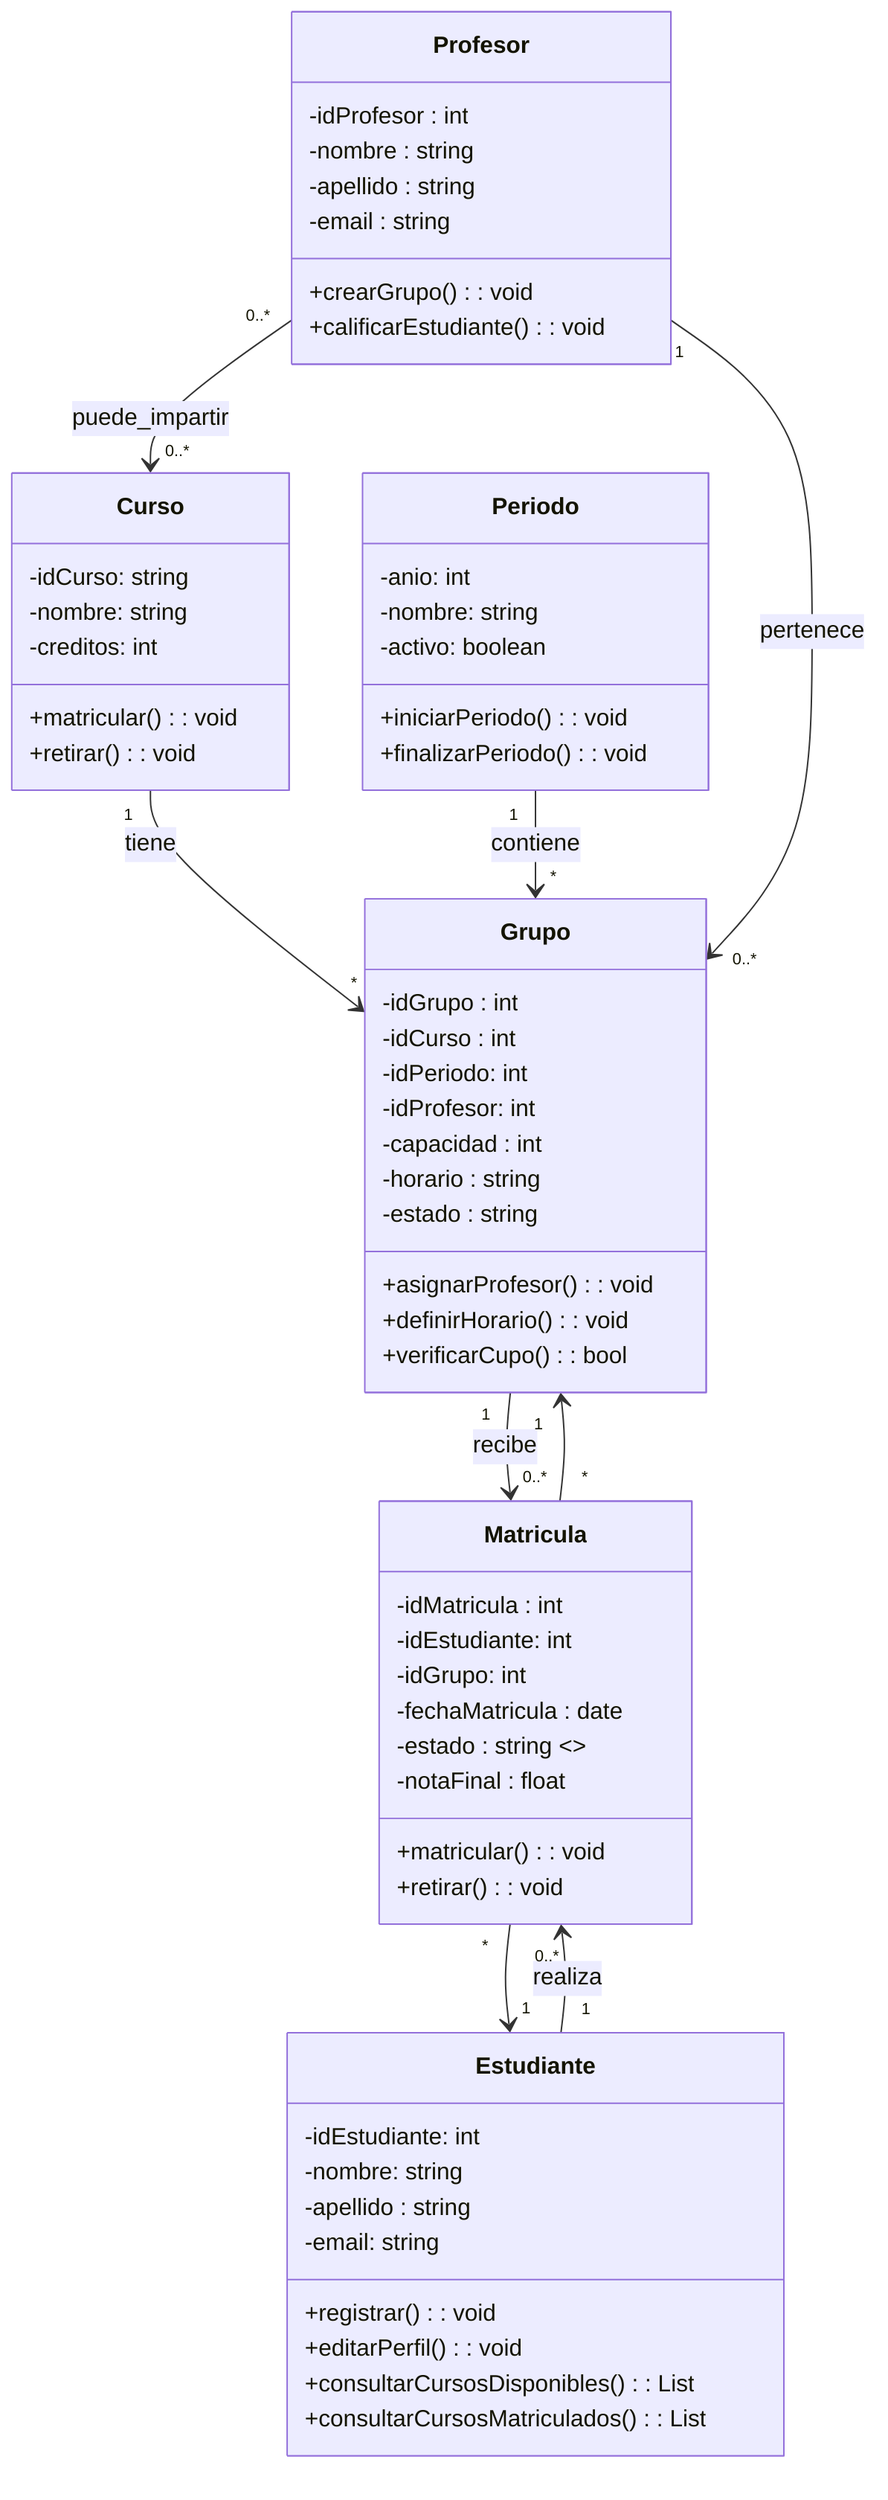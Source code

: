 classDiagram
    class Profesor {
        -idProfesor : int
        -nombre : string
        -apellido : string
        -email : string
        +crearGrupo() : void
        +calificarEstudiante(): void
    }

    class Estudiante {
        -idEstudiante: int
        -nombre: string
        -apellido : string
        -email: string
        +registrar(): void
        +editarPerfil(): void
        +consultarCursosDisponibles(): List<Curso>
        +consultarCursosMatriculados(): List<Curso>
    }
 
    class Curso {
        -idCurso: string
        -nombre: string
        -creditos: int
        +matricular(): void
        +retirar(): void
    }

    class Periodo {
        -anio: int
        -nombre: string
        -activo: boolean
        +iniciarPeriodo(): void
        +finalizarPeriodo(): void
    }

    class Grupo {
        -idGrupo : int
        -idCurso : int
        -idPeriodo: int
        -idProfesor: int
        -capacidad : int
        -horario : string
        -estado : string
        +asignarProfesor() : void
        +definirHorario(): void
        +verificarCupo() : bool
    }

    class Matricula {
        -idMatricula : int
        -idEstudiante: int
        -idGrupo: int
        -fechaMatricula : date
        -estado : string  <<ej: "Matriculado","Retirado">>
        -notaFinal : float
        +matricular() : void
        +retirar() : void
    }
    
    %% Relaciones simplificadas con cardinalidades
    Curso "1" --> "*" Grupo : tiene
    Periodo "1" --> "*" Grupo : contiene
    Profesor "1" --> "0..*" Grupo : pertenece
    Estudiante "1" --> "0..*" Matricula : realiza
    Grupo "1" --> "0..*" Matricula : recibe
    Matricula "*" --> "1" Estudiante
    Matricula "*" --> "1" Grupo
    Profesor "0..*" --> "0..*" Curso : puede_impartir